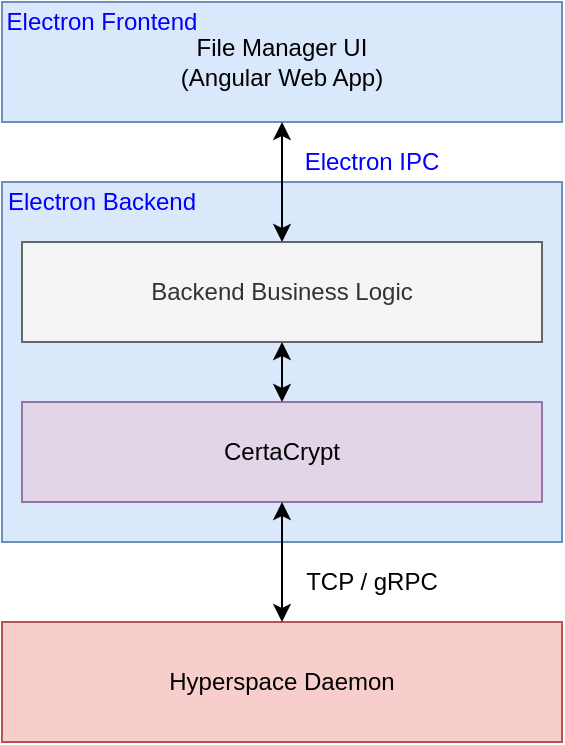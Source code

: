 <mxfile version="13.5.9" type="device"><diagram id="bdWizoAOGDhg-QSiL51B" name="Seite-1"><mxGraphModel dx="1028" dy="898" grid="1" gridSize="10" guides="1" tooltips="1" connect="1" arrows="1" fold="1" page="1" pageScale="1" pageWidth="1169" pageHeight="827" math="0" shadow="0"><root><mxCell id="0"/><mxCell id="1" parent="0"/><mxCell id="FDKIg2Tk68IQaKie5Bj7-1" value="Hyperspace Daemon" style="rounded=0;whiteSpace=wrap;html=1;fillColor=#f8cecc;strokeColor=#b85450;" vertex="1" parent="1"><mxGeometry x="120" y="580" width="280" height="60" as="geometry"/></mxCell><mxCell id="FDKIg2Tk68IQaKie5Bj7-2" value="" style="rounded=0;whiteSpace=wrap;html=1;fillColor=#dae8fc;strokeColor=#6c8ebf;" vertex="1" parent="1"><mxGeometry x="120" y="360" width="280" height="180" as="geometry"/></mxCell><mxCell id="FDKIg2Tk68IQaKie5Bj7-3" value="File Manager UI&lt;br&gt;(Angular Web App)" style="rounded=0;whiteSpace=wrap;html=1;fillColor=#dae8fc;strokeColor=#6c8ebf;" vertex="1" parent="1"><mxGeometry x="120" y="270" width="280" height="60" as="geometry"/></mxCell><mxCell id="FDKIg2Tk68IQaKie5Bj7-4" value="CertaCrypt" style="rounded=0;whiteSpace=wrap;html=1;fillColor=#e1d5e7;strokeColor=#9673a6;" vertex="1" parent="1"><mxGeometry x="130" y="470" width="260" height="50" as="geometry"/></mxCell><mxCell id="FDKIg2Tk68IQaKie5Bj7-5" value="Backend Business Logic" style="rounded=0;whiteSpace=wrap;html=1;fillColor=#f5f5f5;strokeColor=#666666;fontColor=#333333;" vertex="1" parent="1"><mxGeometry x="130" y="390" width="260" height="50" as="geometry"/></mxCell><mxCell id="FDKIg2Tk68IQaKie5Bj7-6" value="" style="endArrow=classic;startArrow=classic;html=1;exitX=0.5;exitY=0;exitDx=0;exitDy=0;entryX=0.5;entryY=1;entryDx=0;entryDy=0;" edge="1" parent="1" source="FDKIg2Tk68IQaKie5Bj7-5" target="FDKIg2Tk68IQaKie5Bj7-3"><mxGeometry width="50" height="50" relative="1" as="geometry"><mxPoint x="500" y="470" as="sourcePoint"/><mxPoint x="260" y="360" as="targetPoint"/></mxGeometry></mxCell><mxCell id="FDKIg2Tk68IQaKie5Bj7-7" value="" style="endArrow=classic;startArrow=classic;html=1;exitX=0.5;exitY=0;exitDx=0;exitDy=0;" edge="1" parent="1" source="FDKIg2Tk68IQaKie5Bj7-1" target="FDKIg2Tk68IQaKie5Bj7-4"><mxGeometry width="50" height="50" relative="1" as="geometry"><mxPoint x="500" y="470" as="sourcePoint"/><mxPoint x="550" y="420" as="targetPoint"/></mxGeometry></mxCell><mxCell id="FDKIg2Tk68IQaKie5Bj7-8" value="" style="endArrow=classic;startArrow=classic;html=1;exitX=0.5;exitY=0;exitDx=0;exitDy=0;" edge="1" parent="1" source="FDKIg2Tk68IQaKie5Bj7-4" target="FDKIg2Tk68IQaKie5Bj7-5"><mxGeometry width="50" height="50" relative="1" as="geometry"><mxPoint x="500" y="470" as="sourcePoint"/><mxPoint x="550" y="420" as="targetPoint"/></mxGeometry></mxCell><mxCell id="FDKIg2Tk68IQaKie5Bj7-10" value="Electron Backend" style="text;html=1;strokeColor=none;fillColor=none;align=center;verticalAlign=middle;whiteSpace=wrap;rounded=0;fontColor=#0000FF;" vertex="1" parent="1"><mxGeometry x="120" y="360" width="100" height="20" as="geometry"/></mxCell><mxCell id="FDKIg2Tk68IQaKie5Bj7-11" value="Electron Frontend" style="text;html=1;strokeColor=none;fillColor=none;align=center;verticalAlign=middle;whiteSpace=wrap;rounded=0;fontColor=#0000FF;" vertex="1" parent="1"><mxGeometry x="120" y="270" width="100" height="20" as="geometry"/></mxCell><mxCell id="FDKIg2Tk68IQaKie5Bj7-13" value="Electron IPC" style="text;html=1;strokeColor=none;fillColor=none;align=center;verticalAlign=middle;whiteSpace=wrap;rounded=0;fontColor=#0000FF;" vertex="1" parent="1"><mxGeometry x="270" y="340" width="70" height="20" as="geometry"/></mxCell><mxCell id="FDKIg2Tk68IQaKie5Bj7-14" value="&lt;font color=&quot;#000000&quot;&gt;TCP / gRPC&lt;/font&gt;" style="text;html=1;strokeColor=none;fillColor=none;align=center;verticalAlign=middle;whiteSpace=wrap;rounded=0;fontColor=#0000FF;" vertex="1" parent="1"><mxGeometry x="270" y="550" width="70" height="20" as="geometry"/></mxCell></root></mxGraphModel></diagram></mxfile>